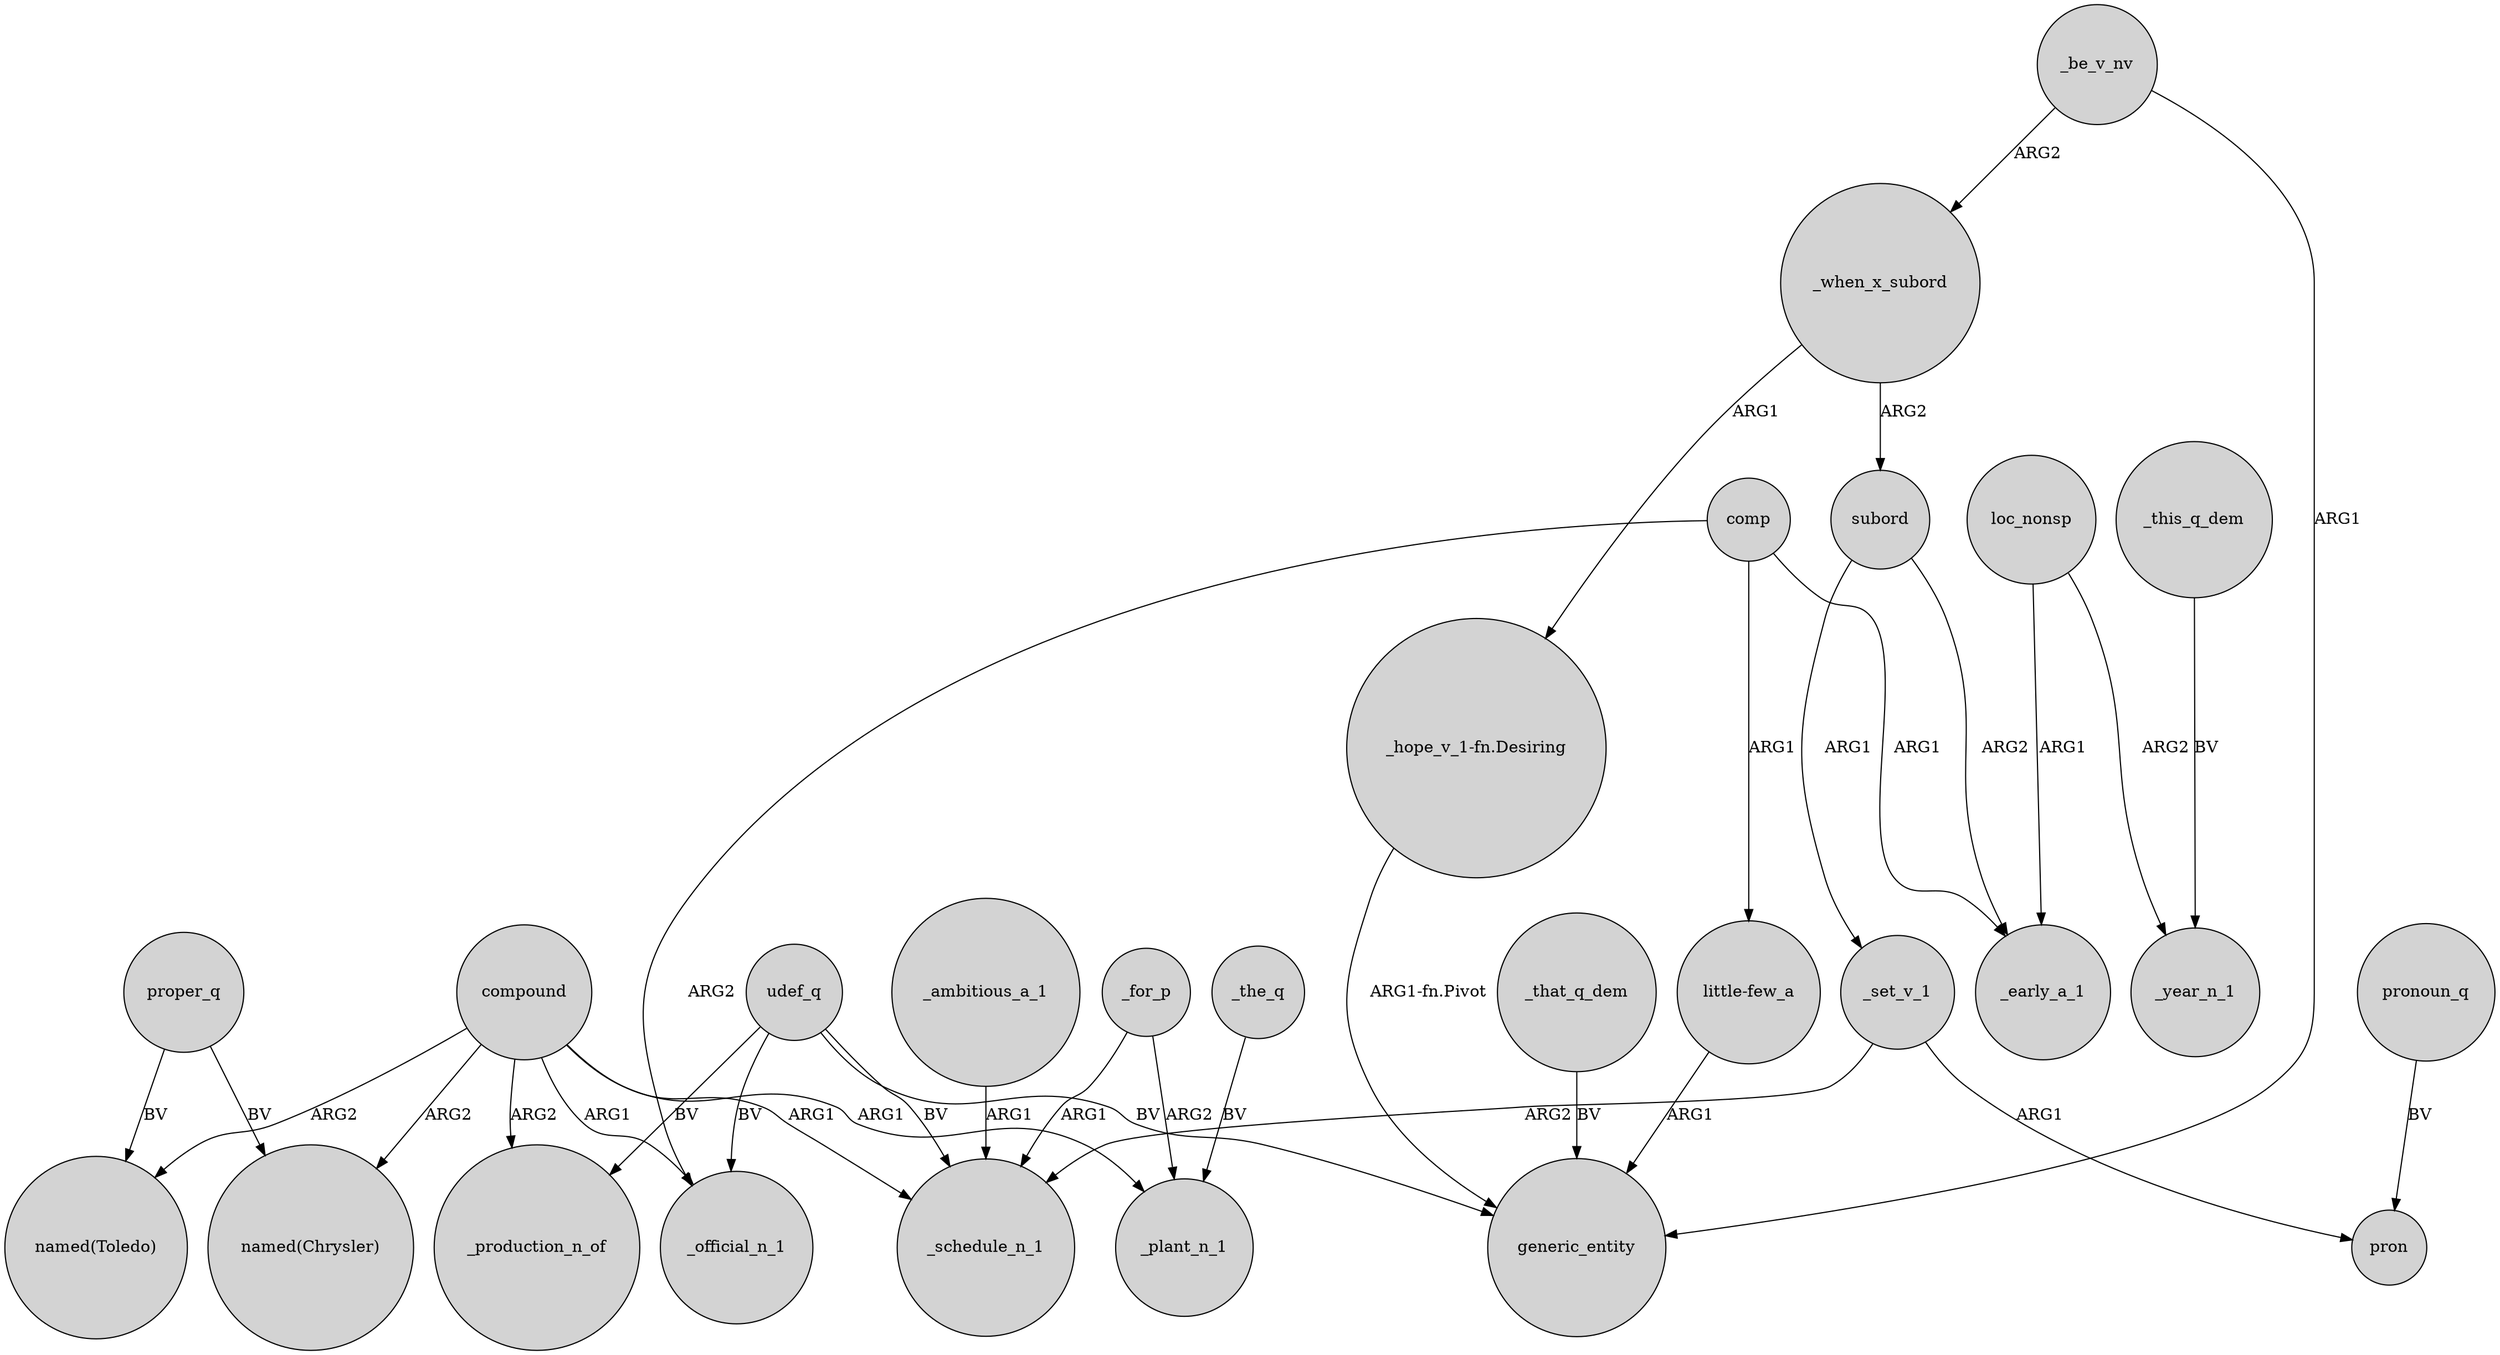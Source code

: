 digraph {
	node [shape=circle style=filled]
	udef_q -> _production_n_of [label=BV]
	proper_q -> "named(Toledo)" [label=BV]
	udef_q -> generic_entity [label=BV]
	_for_p -> _schedule_n_1 [label=ARG1]
	_that_q_dem -> generic_entity [label=BV]
	_when_x_subord -> subord [label=ARG2]
	_the_q -> _plant_n_1 [label=BV]
	comp -> _official_n_1 [label=ARG2]
	compound -> _production_n_of [label=ARG2]
	"_hope_v_1-fn.Desiring" -> generic_entity [label="ARG1-fn.Pivot"]
	_be_v_nv -> _when_x_subord [label=ARG2]
	compound -> _plant_n_1 [label=ARG1]
	subord -> _set_v_1 [label=ARG1]
	proper_q -> "named(Chrysler)" [label=BV]
	_set_v_1 -> pron [label=ARG1]
	_for_p -> _plant_n_1 [label=ARG2]
	pronoun_q -> pron [label=BV]
	compound -> "named(Chrysler)" [label=ARG2]
	_set_v_1 -> _schedule_n_1 [label=ARG2]
	udef_q -> _official_n_1 [label=BV]
	_when_x_subord -> "_hope_v_1-fn.Desiring" [label=ARG1]
	comp -> "little-few_a" [label=ARG1]
	loc_nonsp -> _year_n_1 [label=ARG2]
	compound -> _schedule_n_1 [label=ARG1]
	udef_q -> _schedule_n_1 [label=BV]
	compound -> _official_n_1 [label=ARG1]
	_be_v_nv -> generic_entity [label=ARG1]
	compound -> "named(Toledo)" [label=ARG2]
	_ambitious_a_1 -> _schedule_n_1 [label=ARG1]
	comp -> _early_a_1 [label=ARG1]
	subord -> _early_a_1 [label=ARG2]
	loc_nonsp -> _early_a_1 [label=ARG1]
	"little-few_a" -> generic_entity [label=ARG1]
	_this_q_dem -> _year_n_1 [label=BV]
}
